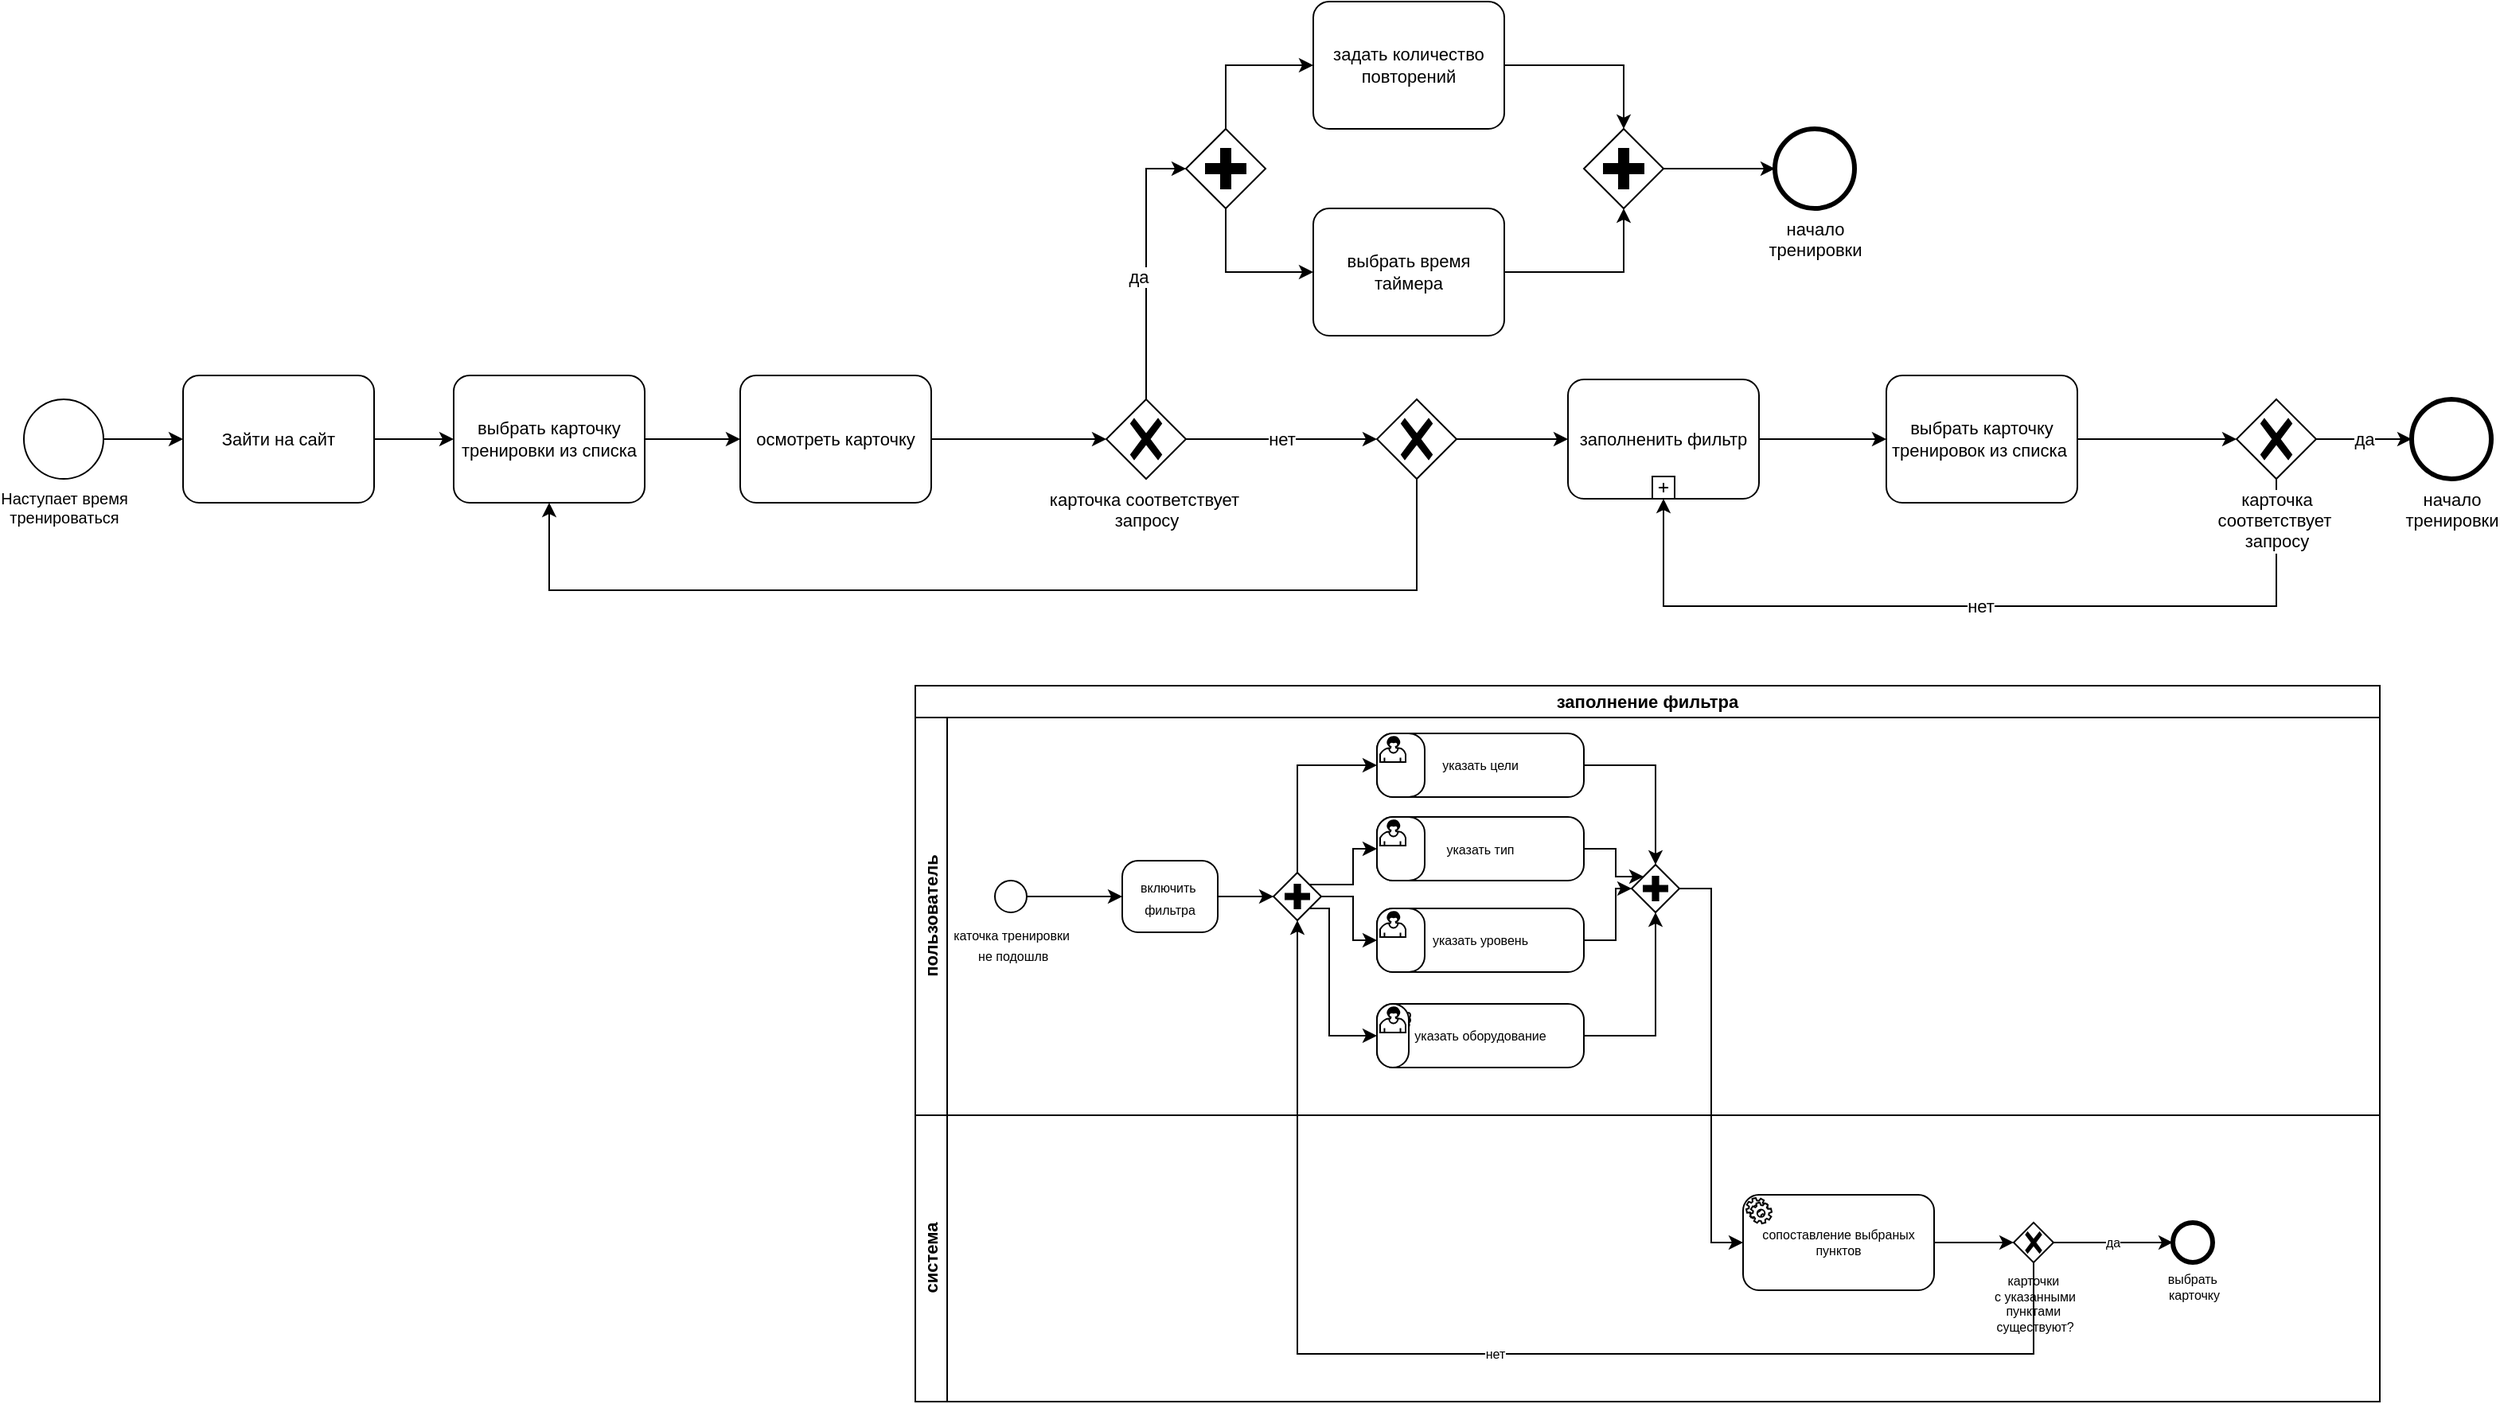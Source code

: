 <mxfile version="20.7.4" type="device"><diagram id="Ch2P12vQgORpo4g97i9H" name="Страница 1"><mxGraphModel dx="1280" dy="1204" grid="1" gridSize="10" guides="1" tooltips="1" connect="1" arrows="1" fold="1" page="1" pageScale="1" pageWidth="827" pageHeight="1169" math="0" shadow="0"><root><mxCell id="0"/><mxCell id="1" parent="0"/><mxCell id="K0ylCd9-8E5tPs5Vj3KO-10" style="edgeStyle=orthogonalEdgeStyle;rounded=0;orthogonalLoop=1;jettySize=auto;html=1;exitX=1;exitY=0.5;exitDx=0;exitDy=0;exitPerimeter=0;entryX=0;entryY=0.5;entryDx=0;entryDy=0;entryPerimeter=0;fontSize=8;" edge="1" parent="1" source="K0ylCd9-8E5tPs5Vj3KO-8" target="K0ylCd9-8E5tPs5Vj3KO-9"><mxGeometry relative="1" as="geometry"/></mxCell><mxCell id="K0ylCd9-8E5tPs5Vj3KO-8" value="&lt;span style=&quot;font-size: 10px;&quot;&gt;Наступает время&lt;br&gt;тренироваться&lt;br&gt;&lt;/span&gt;" style="points=[[0.145,0.145,0],[0.5,0,0],[0.855,0.145,0],[1,0.5,0],[0.855,0.855,0],[0.5,1,0],[0.145,0.855,0],[0,0.5,0]];shape=mxgraph.bpmn.event;html=1;verticalLabelPosition=bottom;labelBackgroundColor=#ffffff;verticalAlign=top;align=center;perimeter=ellipsePerimeter;outlineConnect=0;aspect=fixed;outline=standard;symbol=general;fontSize=8;" vertex="1" parent="1"><mxGeometry x="200" y="520" width="50" height="50" as="geometry"/></mxCell><mxCell id="K0ylCd9-8E5tPs5Vj3KO-12" style="edgeStyle=orthogonalEdgeStyle;rounded=0;orthogonalLoop=1;jettySize=auto;html=1;exitX=1;exitY=0.5;exitDx=0;exitDy=0;exitPerimeter=0;entryX=0;entryY=0.5;entryDx=0;entryDy=0;entryPerimeter=0;fontSize=11;" edge="1" parent="1" source="K0ylCd9-8E5tPs5Vj3KO-9" target="K0ylCd9-8E5tPs5Vj3KO-11"><mxGeometry relative="1" as="geometry"/></mxCell><mxCell id="K0ylCd9-8E5tPs5Vj3KO-9" value="&lt;font style=&quot;font-size: 11px;&quot;&gt;Зайти на сайт&lt;/font&gt;" style="points=[[0.25,0,0],[0.5,0,0],[0.75,0,0],[1,0.25,0],[1,0.5,0],[1,0.75,0],[0.75,1,0],[0.5,1,0],[0.25,1,0],[0,0.75,0],[0,0.5,0],[0,0.25,0]];shape=mxgraph.bpmn.task;whiteSpace=wrap;rectStyle=rounded;size=10;html=1;taskMarker=abstract;fontSize=8;" vertex="1" parent="1"><mxGeometry x="300" y="505" width="120" height="80" as="geometry"/></mxCell><mxCell id="K0ylCd9-8E5tPs5Vj3KO-16" style="edgeStyle=orthogonalEdgeStyle;rounded=0;orthogonalLoop=1;jettySize=auto;html=1;exitX=1;exitY=0.5;exitDx=0;exitDy=0;exitPerimeter=0;entryX=0;entryY=0.5;entryDx=0;entryDy=0;entryPerimeter=0;fontSize=11;" edge="1" parent="1" source="K0ylCd9-8E5tPs5Vj3KO-11" target="K0ylCd9-8E5tPs5Vj3KO-15"><mxGeometry relative="1" as="geometry"/></mxCell><mxCell id="K0ylCd9-8E5tPs5Vj3KO-11" value="выбрать карточку&lt;br&gt;тренировки из списка" style="points=[[0.25,0,0],[0.5,0,0],[0.75,0,0],[1,0.25,0],[1,0.5,0],[1,0.75,0],[0.75,1,0],[0.5,1,0],[0.25,1,0],[0,0.75,0],[0,0.5,0],[0,0.25,0]];shape=mxgraph.bpmn.task;whiteSpace=wrap;rectStyle=rounded;size=10;html=1;taskMarker=abstract;fontSize=11;" vertex="1" parent="1"><mxGeometry x="470" y="505" width="120" height="80" as="geometry"/></mxCell><mxCell id="K0ylCd9-8E5tPs5Vj3KO-18" style="edgeStyle=orthogonalEdgeStyle;rounded=0;orthogonalLoop=1;jettySize=auto;html=1;exitX=1;exitY=0.5;exitDx=0;exitDy=0;exitPerimeter=0;fontSize=11;" edge="1" parent="1" source="K0ylCd9-8E5tPs5Vj3KO-15" target="K0ylCd9-8E5tPs5Vj3KO-17"><mxGeometry relative="1" as="geometry"/></mxCell><mxCell id="K0ylCd9-8E5tPs5Vj3KO-15" value="осмотреть карточку" style="points=[[0.25,0,0],[0.5,0,0],[0.75,0,0],[1,0.25,0],[1,0.5,0],[1,0.75,0],[0.75,1,0],[0.5,1,0],[0.25,1,0],[0,0.75,0],[0,0.5,0],[0,0.25,0]];shape=mxgraph.bpmn.task;whiteSpace=wrap;rectStyle=rounded;size=10;html=1;taskMarker=abstract;fontSize=11;" vertex="1" parent="1"><mxGeometry x="650" y="505" width="120" height="80" as="geometry"/></mxCell><mxCell id="K0ylCd9-8E5tPs5Vj3KO-20" value="да" style="edgeStyle=orthogonalEdgeStyle;rounded=0;orthogonalLoop=1;jettySize=auto;html=1;exitX=0.5;exitY=0;exitDx=0;exitDy=0;exitPerimeter=0;entryX=0;entryY=0.5;entryDx=0;entryDy=0;entryPerimeter=0;fontSize=11;" edge="1" parent="1" source="K0ylCd9-8E5tPs5Vj3KO-17" target="K0ylCd9-8E5tPs5Vj3KO-21"><mxGeometry x="-0.091" y="5" relative="1" as="geometry"><mxPoint x="990" y="545" as="targetPoint"/><mxPoint as="offset"/></mxGeometry></mxCell><mxCell id="K0ylCd9-8E5tPs5Vj3KO-32" value="нет" style="edgeStyle=orthogonalEdgeStyle;rounded=0;orthogonalLoop=1;jettySize=auto;html=1;exitX=1;exitY=0.5;exitDx=0;exitDy=0;exitPerimeter=0;entryX=0;entryY=0.5;entryDx=0;entryDy=0;entryPerimeter=0;fontSize=11;" edge="1" parent="1" source="K0ylCd9-8E5tPs5Vj3KO-17" target="K0ylCd9-8E5tPs5Vj3KO-31"><mxGeometry relative="1" as="geometry"/></mxCell><mxCell id="K0ylCd9-8E5tPs5Vj3KO-17" value="карточка соответствует&amp;nbsp;&lt;br&gt;запросу" style="points=[[0.25,0.25,0],[0.5,0,0],[0.75,0.25,0],[1,0.5,0],[0.75,0.75,0],[0.5,1,0],[0.25,0.75,0],[0,0.5,0]];shape=mxgraph.bpmn.gateway2;html=1;verticalLabelPosition=bottom;labelBackgroundColor=#ffffff;verticalAlign=top;align=center;perimeter=rhombusPerimeter;outlineConnect=0;outline=none;symbol=none;gwType=exclusive;fontSize=11;" vertex="1" parent="1"><mxGeometry x="880" y="520" width="50" height="50" as="geometry"/></mxCell><mxCell id="K0ylCd9-8E5tPs5Vj3KO-24" style="edgeStyle=orthogonalEdgeStyle;rounded=0;orthogonalLoop=1;jettySize=auto;html=1;exitX=0.5;exitY=0;exitDx=0;exitDy=0;exitPerimeter=0;entryX=0;entryY=0.5;entryDx=0;entryDy=0;entryPerimeter=0;fontSize=11;" edge="1" parent="1" source="K0ylCd9-8E5tPs5Vj3KO-21" target="K0ylCd9-8E5tPs5Vj3KO-22"><mxGeometry relative="1" as="geometry"/></mxCell><mxCell id="K0ylCd9-8E5tPs5Vj3KO-25" style="edgeStyle=orthogonalEdgeStyle;rounded=0;orthogonalLoop=1;jettySize=auto;html=1;exitX=0.5;exitY=1;exitDx=0;exitDy=0;exitPerimeter=0;entryX=0;entryY=0.5;entryDx=0;entryDy=0;entryPerimeter=0;fontSize=11;" edge="1" parent="1" source="K0ylCd9-8E5tPs5Vj3KO-21" target="K0ylCd9-8E5tPs5Vj3KO-23"><mxGeometry relative="1" as="geometry"/></mxCell><mxCell id="K0ylCd9-8E5tPs5Vj3KO-21" value="" style="points=[[0.25,0.25,0],[0.5,0,0],[0.75,0.25,0],[1,0.5,0],[0.75,0.75,0],[0.5,1,0],[0.25,0.75,0],[0,0.5,0]];shape=mxgraph.bpmn.gateway2;html=1;verticalLabelPosition=bottom;labelBackgroundColor=#ffffff;verticalAlign=top;align=center;perimeter=rhombusPerimeter;outlineConnect=0;outline=none;symbol=none;gwType=parallel;fontSize=11;" vertex="1" parent="1"><mxGeometry x="930" y="350" width="50" height="50" as="geometry"/></mxCell><mxCell id="K0ylCd9-8E5tPs5Vj3KO-27" style="edgeStyle=orthogonalEdgeStyle;rounded=0;orthogonalLoop=1;jettySize=auto;html=1;exitX=1;exitY=0.5;exitDx=0;exitDy=0;exitPerimeter=0;entryX=0.5;entryY=0;entryDx=0;entryDy=0;entryPerimeter=0;fontSize=11;" edge="1" parent="1" source="K0ylCd9-8E5tPs5Vj3KO-22" target="K0ylCd9-8E5tPs5Vj3KO-26"><mxGeometry relative="1" as="geometry"/></mxCell><mxCell id="K0ylCd9-8E5tPs5Vj3KO-22" value="задать количество повторений" style="points=[[0.25,0,0],[0.5,0,0],[0.75,0,0],[1,0.25,0],[1,0.5,0],[1,0.75,0],[0.75,1,0],[0.5,1,0],[0.25,1,0],[0,0.75,0],[0,0.5,0],[0,0.25,0]];shape=mxgraph.bpmn.task;whiteSpace=wrap;rectStyle=rounded;size=10;html=1;taskMarker=abstract;fontSize=11;" vertex="1" parent="1"><mxGeometry x="1010" y="270" width="120" height="80" as="geometry"/></mxCell><mxCell id="K0ylCd9-8E5tPs5Vj3KO-28" style="edgeStyle=orthogonalEdgeStyle;rounded=0;orthogonalLoop=1;jettySize=auto;html=1;exitX=1;exitY=0.5;exitDx=0;exitDy=0;exitPerimeter=0;entryX=0.5;entryY=1;entryDx=0;entryDy=0;entryPerimeter=0;fontSize=11;" edge="1" parent="1" source="K0ylCd9-8E5tPs5Vj3KO-23" target="K0ylCd9-8E5tPs5Vj3KO-26"><mxGeometry relative="1" as="geometry"/></mxCell><mxCell id="K0ylCd9-8E5tPs5Vj3KO-23" value="выбрать время&lt;br&gt;таймера" style="points=[[0.25,0,0],[0.5,0,0],[0.75,0,0],[1,0.25,0],[1,0.5,0],[1,0.75,0],[0.75,1,0],[0.5,1,0],[0.25,1,0],[0,0.75,0],[0,0.5,0],[0,0.25,0]];shape=mxgraph.bpmn.task;whiteSpace=wrap;rectStyle=rounded;size=10;html=1;taskMarker=abstract;fontSize=11;" vertex="1" parent="1"><mxGeometry x="1010" y="400" width="120" height="80" as="geometry"/></mxCell><mxCell id="K0ylCd9-8E5tPs5Vj3KO-30" style="edgeStyle=orthogonalEdgeStyle;rounded=0;orthogonalLoop=1;jettySize=auto;html=1;exitX=1;exitY=0.5;exitDx=0;exitDy=0;exitPerimeter=0;entryX=0;entryY=0.5;entryDx=0;entryDy=0;entryPerimeter=0;fontSize=11;" edge="1" parent="1" source="K0ylCd9-8E5tPs5Vj3KO-26" target="K0ylCd9-8E5tPs5Vj3KO-29"><mxGeometry relative="1" as="geometry"/></mxCell><mxCell id="K0ylCd9-8E5tPs5Vj3KO-26" value="" style="points=[[0.25,0.25,0],[0.5,0,0],[0.75,0.25,0],[1,0.5,0],[0.75,0.75,0],[0.5,1,0],[0.25,0.75,0],[0,0.5,0]];shape=mxgraph.bpmn.gateway2;html=1;verticalLabelPosition=bottom;labelBackgroundColor=#ffffff;verticalAlign=top;align=center;perimeter=rhombusPerimeter;outlineConnect=0;outline=none;symbol=none;gwType=parallel;fontSize=11;" vertex="1" parent="1"><mxGeometry x="1180" y="350" width="50" height="50" as="geometry"/></mxCell><mxCell id="K0ylCd9-8E5tPs5Vj3KO-29" value="начало&lt;br&gt;тренировки" style="points=[[0.145,0.145,0],[0.5,0,0],[0.855,0.145,0],[1,0.5,0],[0.855,0.855,0],[0.5,1,0],[0.145,0.855,0],[0,0.5,0]];shape=mxgraph.bpmn.event;html=1;verticalLabelPosition=bottom;labelBackgroundColor=#ffffff;verticalAlign=top;align=center;perimeter=ellipsePerimeter;outlineConnect=0;aspect=fixed;outline=end;symbol=terminate2;fontSize=11;" vertex="1" parent="1"><mxGeometry x="1300" y="350" width="50" height="50" as="geometry"/></mxCell><mxCell id="K0ylCd9-8E5tPs5Vj3KO-34" style="edgeStyle=orthogonalEdgeStyle;rounded=0;orthogonalLoop=1;jettySize=auto;html=1;exitX=0.5;exitY=1;exitDx=0;exitDy=0;exitPerimeter=0;entryX=0.5;entryY=1;entryDx=0;entryDy=0;entryPerimeter=0;fontSize=11;" edge="1" parent="1" source="K0ylCd9-8E5tPs5Vj3KO-31" target="K0ylCd9-8E5tPs5Vj3KO-11"><mxGeometry relative="1" as="geometry"><Array as="points"><mxPoint x="1075" y="640"/><mxPoint x="530" y="640"/></Array></mxGeometry></mxCell><mxCell id="K0ylCd9-8E5tPs5Vj3KO-37" style="edgeStyle=orthogonalEdgeStyle;rounded=0;orthogonalLoop=1;jettySize=auto;html=1;exitX=1;exitY=0.5;exitDx=0;exitDy=0;exitPerimeter=0;fontSize=11;" edge="1" parent="1" source="K0ylCd9-8E5tPs5Vj3KO-31" target="K0ylCd9-8E5tPs5Vj3KO-38"><mxGeometry relative="1" as="geometry"><mxPoint x="1160" y="570" as="targetPoint"/></mxGeometry></mxCell><mxCell id="K0ylCd9-8E5tPs5Vj3KO-31" value="" style="points=[[0.25,0.25,0],[0.5,0,0],[0.75,0.25,0],[1,0.5,0],[0.75,0.75,0],[0.5,1,0],[0.25,0.75,0],[0,0.5,0]];shape=mxgraph.bpmn.gateway2;html=1;verticalLabelPosition=bottom;labelBackgroundColor=#ffffff;verticalAlign=top;align=center;perimeter=rhombusPerimeter;outlineConnect=0;outline=none;symbol=none;gwType=exclusive;fontSize=11;" vertex="1" parent="1"><mxGeometry x="1050" y="520" width="50" height="50" as="geometry"/></mxCell><mxCell id="K0ylCd9-8E5tPs5Vj3KO-40" style="edgeStyle=orthogonalEdgeStyle;rounded=0;orthogonalLoop=1;jettySize=auto;html=1;exitX=1;exitY=0.5;exitDx=0;exitDy=0;exitPerimeter=0;entryX=0;entryY=0.5;entryDx=0;entryDy=0;entryPerimeter=0;fontSize=11;" edge="1" parent="1" source="K0ylCd9-8E5tPs5Vj3KO-38" target="K0ylCd9-8E5tPs5Vj3KO-39"><mxGeometry relative="1" as="geometry"/></mxCell><mxCell id="K0ylCd9-8E5tPs5Vj3KO-38" value="заполненить фильтр" style="points=[[0.25,0,0],[0.5,0,0],[0.75,0,0],[1,0.25,0],[1,0.5,0],[1,0.75,0],[0.75,1,0],[0.5,1,0],[0.25,1,0],[0,0.75,0],[0,0.5,0],[0,0.25,0]];shape=mxgraph.bpmn.task;whiteSpace=wrap;rectStyle=rounded;size=10;html=1;taskMarker=abstract;isLoopSub=1;fontSize=11;" vertex="1" parent="1"><mxGeometry x="1170" y="507.5" width="120" height="75" as="geometry"/></mxCell><mxCell id="K0ylCd9-8E5tPs5Vj3KO-42" style="edgeStyle=orthogonalEdgeStyle;rounded=0;orthogonalLoop=1;jettySize=auto;html=1;exitX=1;exitY=0.5;exitDx=0;exitDy=0;exitPerimeter=0;entryX=0;entryY=0.5;entryDx=0;entryDy=0;entryPerimeter=0;fontSize=11;" edge="1" parent="1" source="K0ylCd9-8E5tPs5Vj3KO-39" target="K0ylCd9-8E5tPs5Vj3KO-41"><mxGeometry relative="1" as="geometry"/></mxCell><mxCell id="K0ylCd9-8E5tPs5Vj3KO-39" value="выбрать карточку тренировок из списка&amp;nbsp;&lt;br&gt;" style="points=[[0.25,0,0],[0.5,0,0],[0.75,0,0],[1,0.25,0],[1,0.5,0],[1,0.75,0],[0.75,1,0],[0.5,1,0],[0.25,1,0],[0,0.75,0],[0,0.5,0],[0,0.25,0]];shape=mxgraph.bpmn.task;whiteSpace=wrap;rectStyle=rounded;size=10;html=1;taskMarker=abstract;fontSize=11;" vertex="1" parent="1"><mxGeometry x="1370" y="505" width="120" height="80" as="geometry"/></mxCell><mxCell id="K0ylCd9-8E5tPs5Vj3KO-43" value="нет" style="edgeStyle=orthogonalEdgeStyle;rounded=0;orthogonalLoop=1;jettySize=auto;html=1;exitX=0.5;exitY=1;exitDx=0;exitDy=0;exitPerimeter=0;entryX=0.5;entryY=1;entryDx=0;entryDy=0;entryPerimeter=0;fontSize=11;" edge="1" parent="1" source="K0ylCd9-8E5tPs5Vj3KO-41" target="K0ylCd9-8E5tPs5Vj3KO-38"><mxGeometry relative="1" as="geometry"><Array as="points"><mxPoint x="1615" y="650"/><mxPoint x="1230" y="650"/></Array></mxGeometry></mxCell><mxCell id="K0ylCd9-8E5tPs5Vj3KO-44" value="да" style="edgeStyle=orthogonalEdgeStyle;rounded=0;orthogonalLoop=1;jettySize=auto;html=1;exitX=1;exitY=0.5;exitDx=0;exitDy=0;exitPerimeter=0;fontSize=11;" edge="1" parent="1" source="K0ylCd9-8E5tPs5Vj3KO-41" target="K0ylCd9-8E5tPs5Vj3KO-45"><mxGeometry relative="1" as="geometry"><mxPoint x="1700" y="544.758" as="targetPoint"/></mxGeometry></mxCell><mxCell id="K0ylCd9-8E5tPs5Vj3KO-41" value="карточка&lt;br&gt;соответствует&amp;nbsp;&lt;br&gt;запросу" style="points=[[0.25,0.25,0],[0.5,0,0],[0.75,0.25,0],[1,0.5,0],[0.75,0.75,0],[0.5,1,0],[0.25,0.75,0],[0,0.5,0]];shape=mxgraph.bpmn.gateway2;html=1;verticalLabelPosition=bottom;labelBackgroundColor=#ffffff;verticalAlign=top;align=center;perimeter=rhombusPerimeter;outlineConnect=0;outline=none;symbol=none;gwType=exclusive;fontSize=11;" vertex="1" parent="1"><mxGeometry x="1590" y="520" width="50" height="50" as="geometry"/></mxCell><mxCell id="K0ylCd9-8E5tPs5Vj3KO-45" value="начало&lt;br&gt;тренировки" style="points=[[0.145,0.145,0],[0.5,0,0],[0.855,0.145,0],[1,0.5,0],[0.855,0.855,0],[0.5,1,0],[0.145,0.855,0],[0,0.5,0]];shape=mxgraph.bpmn.event;html=1;verticalLabelPosition=bottom;labelBackgroundColor=#ffffff;verticalAlign=top;align=center;perimeter=ellipsePerimeter;outlineConnect=0;aspect=fixed;outline=end;symbol=terminate2;fontSize=11;" vertex="1" parent="1"><mxGeometry x="1700" y="519.998" width="50" height="50" as="geometry"/></mxCell><mxCell id="K0ylCd9-8E5tPs5Vj3KO-47" value="заполнение фильтра" style="swimlane;html=1;childLayout=stackLayout;resizeParent=1;resizeParentMax=0;horizontal=1;startSize=20;horizontalStack=0;whiteSpace=wrap;fontSize=11;" vertex="1" parent="1"><mxGeometry x="760" y="700" width="920" height="450" as="geometry"/></mxCell><mxCell id="K0ylCd9-8E5tPs5Vj3KO-48" value="пользователь" style="swimlane;html=1;startSize=20;horizontal=0;fontSize=11;" vertex="1" parent="K0ylCd9-8E5tPs5Vj3KO-47"><mxGeometry y="20" width="920" height="250" as="geometry"/></mxCell><mxCell id="K0ylCd9-8E5tPs5Vj3KO-53" style="edgeStyle=orthogonalEdgeStyle;rounded=0;orthogonalLoop=1;jettySize=auto;html=1;exitX=1;exitY=0.5;exitDx=0;exitDy=0;exitPerimeter=0;entryX=0;entryY=0.5;entryDx=0;entryDy=0;entryPerimeter=0;fontSize=11;" edge="1" parent="K0ylCd9-8E5tPs5Vj3KO-48" source="K0ylCd9-8E5tPs5Vj3KO-51" target="K0ylCd9-8E5tPs5Vj3KO-52"><mxGeometry relative="1" as="geometry"/></mxCell><mxCell id="K0ylCd9-8E5tPs5Vj3KO-51" value="&lt;font style=&quot;font-size: 8px;&quot;&gt;каточка тренировки&lt;br&gt;&amp;nbsp;не подошлв&lt;/font&gt;" style="points=[[0.145,0.145,0],[0.5,0,0],[0.855,0.145,0],[1,0.5,0],[0.855,0.855,0],[0.5,1,0],[0.145,0.855,0],[0,0.5,0]];shape=mxgraph.bpmn.event;html=1;verticalLabelPosition=bottom;labelBackgroundColor=#ffffff;verticalAlign=top;align=center;perimeter=ellipsePerimeter;outlineConnect=0;aspect=fixed;outline=standard;symbol=general;fontSize=11;" vertex="1" parent="K0ylCd9-8E5tPs5Vj3KO-48"><mxGeometry x="50" y="102.5" width="20" height="20" as="geometry"/></mxCell><mxCell id="K0ylCd9-8E5tPs5Vj3KO-60" style="edgeStyle=orthogonalEdgeStyle;rounded=0;orthogonalLoop=1;jettySize=auto;html=1;exitX=1;exitY=0.5;exitDx=0;exitDy=0;exitPerimeter=0;entryX=0;entryY=0.5;entryDx=0;entryDy=0;entryPerimeter=0;fontSize=8;" edge="1" parent="K0ylCd9-8E5tPs5Vj3KO-48" source="K0ylCd9-8E5tPs5Vj3KO-52" target="K0ylCd9-8E5tPs5Vj3KO-59"><mxGeometry relative="1" as="geometry"/></mxCell><mxCell id="K0ylCd9-8E5tPs5Vj3KO-52" value="&lt;font style=&quot;font-size: 8px;&quot;&gt;включить&amp;nbsp;&lt;br&gt;фильтра&lt;/font&gt;" style="points=[[0.25,0,0],[0.5,0,0],[0.75,0,0],[1,0.25,0],[1,0.5,0],[1,0.75,0],[0.75,1,0],[0.5,1,0],[0.25,1,0],[0,0.75,0],[0,0.5,0],[0,0.25,0]];shape=mxgraph.bpmn.task;whiteSpace=wrap;rectStyle=rounded;size=10;html=1;taskMarker=abstract;fontSize=11;" vertex="1" parent="K0ylCd9-8E5tPs5Vj3KO-48"><mxGeometry x="130" y="90" width="60" height="45" as="geometry"/></mxCell><mxCell id="K0ylCd9-8E5tPs5Vj3KO-67" style="edgeStyle=orthogonalEdgeStyle;rounded=0;orthogonalLoop=1;jettySize=auto;html=1;exitX=0.5;exitY=0;exitDx=0;exitDy=0;exitPerimeter=0;entryX=0;entryY=0.5;entryDx=0;entryDy=0;entryPerimeter=0;fontSize=8;" edge="1" parent="K0ylCd9-8E5tPs5Vj3KO-48" source="K0ylCd9-8E5tPs5Vj3KO-59" target="K0ylCd9-8E5tPs5Vj3KO-62"><mxGeometry relative="1" as="geometry"/></mxCell><mxCell id="K0ylCd9-8E5tPs5Vj3KO-68" style="edgeStyle=orthogonalEdgeStyle;rounded=0;orthogonalLoop=1;jettySize=auto;html=1;exitX=0.75;exitY=0.25;exitDx=0;exitDy=0;exitPerimeter=0;entryX=0;entryY=0.5;entryDx=0;entryDy=0;entryPerimeter=0;fontSize=8;" edge="1" parent="K0ylCd9-8E5tPs5Vj3KO-48" source="K0ylCd9-8E5tPs5Vj3KO-59" target="K0ylCd9-8E5tPs5Vj3KO-64"><mxGeometry relative="1" as="geometry"/></mxCell><mxCell id="K0ylCd9-8E5tPs5Vj3KO-69" style="edgeStyle=orthogonalEdgeStyle;rounded=0;orthogonalLoop=1;jettySize=auto;html=1;exitX=1;exitY=0.5;exitDx=0;exitDy=0;exitPerimeter=0;entryX=0;entryY=0.5;entryDx=0;entryDy=0;entryPerimeter=0;fontSize=8;" edge="1" parent="K0ylCd9-8E5tPs5Vj3KO-48" source="K0ylCd9-8E5tPs5Vj3KO-59" target="K0ylCd9-8E5tPs5Vj3KO-65"><mxGeometry relative="1" as="geometry"/></mxCell><mxCell id="K0ylCd9-8E5tPs5Vj3KO-70" style="edgeStyle=orthogonalEdgeStyle;rounded=0;orthogonalLoop=1;jettySize=auto;html=1;exitX=0.75;exitY=0.75;exitDx=0;exitDy=0;exitPerimeter=0;entryX=0;entryY=0.5;entryDx=0;entryDy=0;entryPerimeter=0;fontSize=8;" edge="1" parent="K0ylCd9-8E5tPs5Vj3KO-48" source="K0ylCd9-8E5tPs5Vj3KO-59" target="K0ylCd9-8E5tPs5Vj3KO-66"><mxGeometry relative="1" as="geometry"><Array as="points"><mxPoint x="260" y="120"/><mxPoint x="260" y="200"/></Array></mxGeometry></mxCell><mxCell id="K0ylCd9-8E5tPs5Vj3KO-59" value="" style="points=[[0.25,0.25,0],[0.5,0,0],[0.75,0.25,0],[1,0.5,0],[0.75,0.75,0],[0.5,1,0],[0.25,0.75,0],[0,0.5,0]];shape=mxgraph.bpmn.gateway2;html=1;verticalLabelPosition=bottom;labelBackgroundColor=#ffffff;verticalAlign=top;align=center;perimeter=rhombusPerimeter;outlineConnect=0;outline=none;symbol=none;gwType=parallel;fontSize=8;" vertex="1" parent="K0ylCd9-8E5tPs5Vj3KO-48"><mxGeometry x="225" y="97.5" width="30" height="30" as="geometry"/></mxCell><mxCell id="K0ylCd9-8E5tPs5Vj3KO-75" style="edgeStyle=orthogonalEdgeStyle;rounded=0;orthogonalLoop=1;jettySize=auto;html=1;exitX=1;exitY=0.5;exitDx=0;exitDy=0;exitPerimeter=0;entryX=0.5;entryY=1;entryDx=0;entryDy=0;entryPerimeter=0;fontSize=8;" edge="1" parent="K0ylCd9-8E5tPs5Vj3KO-48" source="K0ylCd9-8E5tPs5Vj3KO-66" target="K0ylCd9-8E5tPs5Vj3KO-71"><mxGeometry relative="1" as="geometry"/></mxCell><mxCell id="K0ylCd9-8E5tPs5Vj3KO-66" value="указать оборудование" style="points=[[0.25,0,0],[0.5,0,0],[0.75,0,0],[1,0.25,0],[1,0.5,0],[1,0.75,0],[0.75,1,0],[0.5,1,0],[0.25,1,0],[0,0.75,0],[0,0.5,0],[0,0.25,0]];shape=mxgraph.bpmn.task;whiteSpace=wrap;rectStyle=rounded;size=10;html=1;taskMarker=manual;fontSize=8;" vertex="1" parent="K0ylCd9-8E5tPs5Vj3KO-48"><mxGeometry x="290" y="180" width="130" height="40" as="geometry"/></mxCell><mxCell id="K0ylCd9-8E5tPs5Vj3KO-74" style="edgeStyle=orthogonalEdgeStyle;rounded=0;orthogonalLoop=1;jettySize=auto;html=1;exitX=1;exitY=0.5;exitDx=0;exitDy=0;exitPerimeter=0;entryX=0;entryY=0.5;entryDx=0;entryDy=0;entryPerimeter=0;fontSize=8;" edge="1" parent="K0ylCd9-8E5tPs5Vj3KO-48" source="K0ylCd9-8E5tPs5Vj3KO-65" target="K0ylCd9-8E5tPs5Vj3KO-71"><mxGeometry relative="1" as="geometry"/></mxCell><mxCell id="K0ylCd9-8E5tPs5Vj3KO-65" value="указать уровень" style="points=[[0.25,0,0],[0.5,0,0],[0.75,0,0],[1,0.25,0],[1,0.5,0],[1,0.75,0],[0.75,1,0],[0.5,1,0],[0.25,1,0],[0,0.75,0],[0,0.5,0],[0,0.25,0]];shape=mxgraph.bpmn.task;whiteSpace=wrap;rectStyle=rounded;size=10;html=1;taskMarker=manual;fontSize=8;" vertex="1" parent="K0ylCd9-8E5tPs5Vj3KO-48"><mxGeometry x="290" y="120" width="130" height="40" as="geometry"/></mxCell><mxCell id="K0ylCd9-8E5tPs5Vj3KO-73" style="edgeStyle=orthogonalEdgeStyle;rounded=0;orthogonalLoop=1;jettySize=auto;html=1;exitX=1;exitY=0.5;exitDx=0;exitDy=0;exitPerimeter=0;entryX=0.25;entryY=0.25;entryDx=0;entryDy=0;entryPerimeter=0;fontSize=8;" edge="1" parent="K0ylCd9-8E5tPs5Vj3KO-48" source="K0ylCd9-8E5tPs5Vj3KO-64" target="K0ylCd9-8E5tPs5Vj3KO-71"><mxGeometry relative="1" as="geometry"/></mxCell><mxCell id="K0ylCd9-8E5tPs5Vj3KO-64" value="указать тип" style="points=[[0.25,0,0],[0.5,0,0],[0.75,0,0],[1,0.25,0],[1,0.5,0],[1,0.75,0],[0.75,1,0],[0.5,1,0],[0.25,1,0],[0,0.75,0],[0,0.5,0],[0,0.25,0]];shape=mxgraph.bpmn.task;whiteSpace=wrap;rectStyle=rounded;size=10;html=1;taskMarker=manual;fontSize=8;" vertex="1" parent="K0ylCd9-8E5tPs5Vj3KO-48"><mxGeometry x="290" y="62.5" width="130" height="40" as="geometry"/></mxCell><mxCell id="K0ylCd9-8E5tPs5Vj3KO-72" style="edgeStyle=orthogonalEdgeStyle;rounded=0;orthogonalLoop=1;jettySize=auto;html=1;exitX=1;exitY=0.5;exitDx=0;exitDy=0;exitPerimeter=0;entryX=0.5;entryY=0;entryDx=0;entryDy=0;entryPerimeter=0;fontSize=8;" edge="1" parent="K0ylCd9-8E5tPs5Vj3KO-48" source="K0ylCd9-8E5tPs5Vj3KO-62" target="K0ylCd9-8E5tPs5Vj3KO-71"><mxGeometry relative="1" as="geometry"/></mxCell><mxCell id="K0ylCd9-8E5tPs5Vj3KO-62" value="указать цели" style="points=[[0.25,0,0],[0.5,0,0],[0.75,0,0],[1,0.25,0],[1,0.5,0],[1,0.75,0],[0.75,1,0],[0.5,1,0],[0.25,1,0],[0,0.75,0],[0,0.5,0],[0,0.25,0]];shape=mxgraph.bpmn.task;whiteSpace=wrap;rectStyle=rounded;size=10;html=1;taskMarker=manual;fontSize=8;" vertex="1" parent="K0ylCd9-8E5tPs5Vj3KO-48"><mxGeometry x="290" y="10" width="130" height="40" as="geometry"/></mxCell><mxCell id="K0ylCd9-8E5tPs5Vj3KO-71" value="" style="points=[[0.25,0.25,0],[0.5,0,0],[0.75,0.25,0],[1,0.5,0],[0.75,0.75,0],[0.5,1,0],[0.25,0.75,0],[0,0.5,0]];shape=mxgraph.bpmn.gateway2;html=1;verticalLabelPosition=bottom;labelBackgroundColor=#ffffff;verticalAlign=top;align=center;perimeter=rhombusPerimeter;outlineConnect=0;outline=none;symbol=none;gwType=parallel;fontSize=8;" vertex="1" parent="K0ylCd9-8E5tPs5Vj3KO-48"><mxGeometry x="450" y="92.5" width="30" height="30" as="geometry"/></mxCell><mxCell id="K0ylCd9-8E5tPs5Vj3KO-83" value="" style="points=[[0.25,0,0],[0.5,0,0],[0.75,0,0],[1,0.25,0],[1,0.5,0],[1,0.75,0],[0.75,1,0],[0.5,1,0],[0.25,1,0],[0,0.75,0],[0,0.5,0],[0,0.25,0]];shape=mxgraph.bpmn.task;whiteSpace=wrap;rectStyle=rounded;size=10;html=1;taskMarker=user;fontSize=8;" vertex="1" parent="K0ylCd9-8E5tPs5Vj3KO-48"><mxGeometry x="290" y="10" width="30" height="40" as="geometry"/></mxCell><mxCell id="K0ylCd9-8E5tPs5Vj3KO-113" value="" style="points=[[0.25,0,0],[0.5,0,0],[0.75,0,0],[1,0.25,0],[1,0.5,0],[1,0.75,0],[0.75,1,0],[0.5,1,0],[0.25,1,0],[0,0.75,0],[0,0.5,0],[0,0.25,0]];shape=mxgraph.bpmn.task;whiteSpace=wrap;rectStyle=rounded;size=10;html=1;taskMarker=user;fontSize=8;" vertex="1" parent="K0ylCd9-8E5tPs5Vj3KO-48"><mxGeometry x="290" y="62.5" width="30" height="40" as="geometry"/></mxCell><mxCell id="K0ylCd9-8E5tPs5Vj3KO-115" value="" style="points=[[0.25,0,0],[0.5,0,0],[0.75,0,0],[1,0.25,0],[1,0.5,0],[1,0.75,0],[0.75,1,0],[0.5,1,0],[0.25,1,0],[0,0.75,0],[0,0.5,0],[0,0.25,0]];shape=mxgraph.bpmn.task;whiteSpace=wrap;rectStyle=rounded;size=10;html=1;taskMarker=user;fontSize=8;" vertex="1" parent="K0ylCd9-8E5tPs5Vj3KO-48"><mxGeometry x="290" y="180" width="20" height="40" as="geometry"/></mxCell><mxCell id="K0ylCd9-8E5tPs5Vj3KO-114" value="" style="points=[[0.25,0,0],[0.5,0,0],[0.75,0,0],[1,0.25,0],[1,0.5,0],[1,0.75,0],[0.75,1,0],[0.5,1,0],[0.25,1,0],[0,0.75,0],[0,0.5,0],[0,0.25,0]];shape=mxgraph.bpmn.task;whiteSpace=wrap;rectStyle=rounded;size=10;html=1;taskMarker=user;fontSize=8;" vertex="1" parent="K0ylCd9-8E5tPs5Vj3KO-48"><mxGeometry x="290" y="120" width="30" height="40" as="geometry"/></mxCell><mxCell id="K0ylCd9-8E5tPs5Vj3KO-49" value="система" style="swimlane;html=1;startSize=20;horizontal=0;fontSize=11;" vertex="1" parent="K0ylCd9-8E5tPs5Vj3KO-47"><mxGeometry y="270" width="920" height="180" as="geometry"/></mxCell><mxCell id="K0ylCd9-8E5tPs5Vj3KO-76" value="сопоставление выбраных пунктов" style="points=[[0.25,0,0],[0.5,0,0],[0.75,0,0],[1,0.25,0],[1,0.5,0],[1,0.75,0],[0.75,1,0],[0.5,1,0],[0.25,1,0],[0,0.75,0],[0,0.5,0],[0,0.25,0]];shape=mxgraph.bpmn.task;whiteSpace=wrap;rectStyle=rounded;size=10;html=1;taskMarker=service;fontSize=8;" vertex="1" parent="K0ylCd9-8E5tPs5Vj3KO-49"><mxGeometry x="520" y="50" width="120" height="60" as="geometry"/></mxCell><mxCell id="K0ylCd9-8E5tPs5Vj3KO-79" value="карточки&amp;nbsp;&lt;br&gt;с указанными&lt;br&gt;пунктами&amp;nbsp;&lt;br&gt;существуют?" style="points=[[0.25,0.25,0],[0.5,0,0],[0.75,0.25,0],[1,0.5,0],[0.75,0.75,0],[0.5,1,0],[0.25,0.75,0],[0,0.5,0]];shape=mxgraph.bpmn.gateway2;html=1;verticalLabelPosition=bottom;labelBackgroundColor=#ffffff;verticalAlign=top;align=center;perimeter=rhombusPerimeter;outlineConnect=0;outline=none;symbol=none;gwType=exclusive;fontSize=8;" vertex="1" parent="K0ylCd9-8E5tPs5Vj3KO-49"><mxGeometry x="690" y="67.44" width="25" height="25.12" as="geometry"/></mxCell><mxCell id="K0ylCd9-8E5tPs5Vj3KO-78" style="edgeStyle=orthogonalEdgeStyle;rounded=0;orthogonalLoop=1;jettySize=auto;html=1;exitX=1;exitY=0.5;exitDx=0;exitDy=0;exitPerimeter=0;fontSize=8;" edge="1" parent="K0ylCd9-8E5tPs5Vj3KO-49" source="K0ylCd9-8E5tPs5Vj3KO-76" target="K0ylCd9-8E5tPs5Vj3KO-79"><mxGeometry relative="1" as="geometry"><mxPoint x="700" y="79.882" as="targetPoint"/></mxGeometry></mxCell><mxCell id="K0ylCd9-8E5tPs5Vj3KO-82" value="выбрать&amp;nbsp;&lt;br&gt;карточку" style="points=[[0.145,0.145,0],[0.5,0,0],[0.855,0.145,0],[1,0.5,0],[0.855,0.855,0],[0.5,1,0],[0.145,0.855,0],[0,0.5,0]];shape=mxgraph.bpmn.event;html=1;verticalLabelPosition=bottom;labelBackgroundColor=#ffffff;verticalAlign=top;align=center;perimeter=ellipsePerimeter;outlineConnect=0;aspect=fixed;outline=end;symbol=terminate2;fontSize=8;" vertex="1" parent="K0ylCd9-8E5tPs5Vj3KO-49"><mxGeometry x="790" y="67.44" width="25" height="25" as="geometry"/></mxCell><mxCell id="K0ylCd9-8E5tPs5Vj3KO-81" value="да" style="edgeStyle=orthogonalEdgeStyle;rounded=0;orthogonalLoop=1;jettySize=auto;html=1;exitX=1;exitY=0.5;exitDx=0;exitDy=0;exitPerimeter=0;fontSize=8;entryX=0;entryY=0.5;entryDx=0;entryDy=0;entryPerimeter=0;" edge="1" parent="K0ylCd9-8E5tPs5Vj3KO-49" source="K0ylCd9-8E5tPs5Vj3KO-79" target="K0ylCd9-8E5tPs5Vj3KO-82"><mxGeometry relative="1" as="geometry"><mxPoint x="760" y="79.882" as="targetPoint"/></mxGeometry></mxCell><mxCell id="K0ylCd9-8E5tPs5Vj3KO-77" style="edgeStyle=orthogonalEdgeStyle;rounded=0;orthogonalLoop=1;jettySize=auto;html=1;exitX=1;exitY=0.5;exitDx=0;exitDy=0;exitPerimeter=0;entryX=0;entryY=0.5;entryDx=0;entryDy=0;entryPerimeter=0;fontSize=8;" edge="1" parent="K0ylCd9-8E5tPs5Vj3KO-47" source="K0ylCd9-8E5tPs5Vj3KO-71" target="K0ylCd9-8E5tPs5Vj3KO-76"><mxGeometry relative="1" as="geometry"/></mxCell><mxCell id="K0ylCd9-8E5tPs5Vj3KO-80" value="нет" style="edgeStyle=orthogonalEdgeStyle;rounded=0;orthogonalLoop=1;jettySize=auto;html=1;exitX=0.5;exitY=1;exitDx=0;exitDy=0;exitPerimeter=0;entryX=0.5;entryY=1;entryDx=0;entryDy=0;entryPerimeter=0;fontSize=8;" edge="1" parent="K0ylCd9-8E5tPs5Vj3KO-47" source="K0ylCd9-8E5tPs5Vj3KO-79" target="K0ylCd9-8E5tPs5Vj3KO-59"><mxGeometry relative="1" as="geometry"><Array as="points"><mxPoint x="703" y="420"/><mxPoint x="240" y="420"/></Array></mxGeometry></mxCell></root></mxGraphModel></diagram></mxfile>